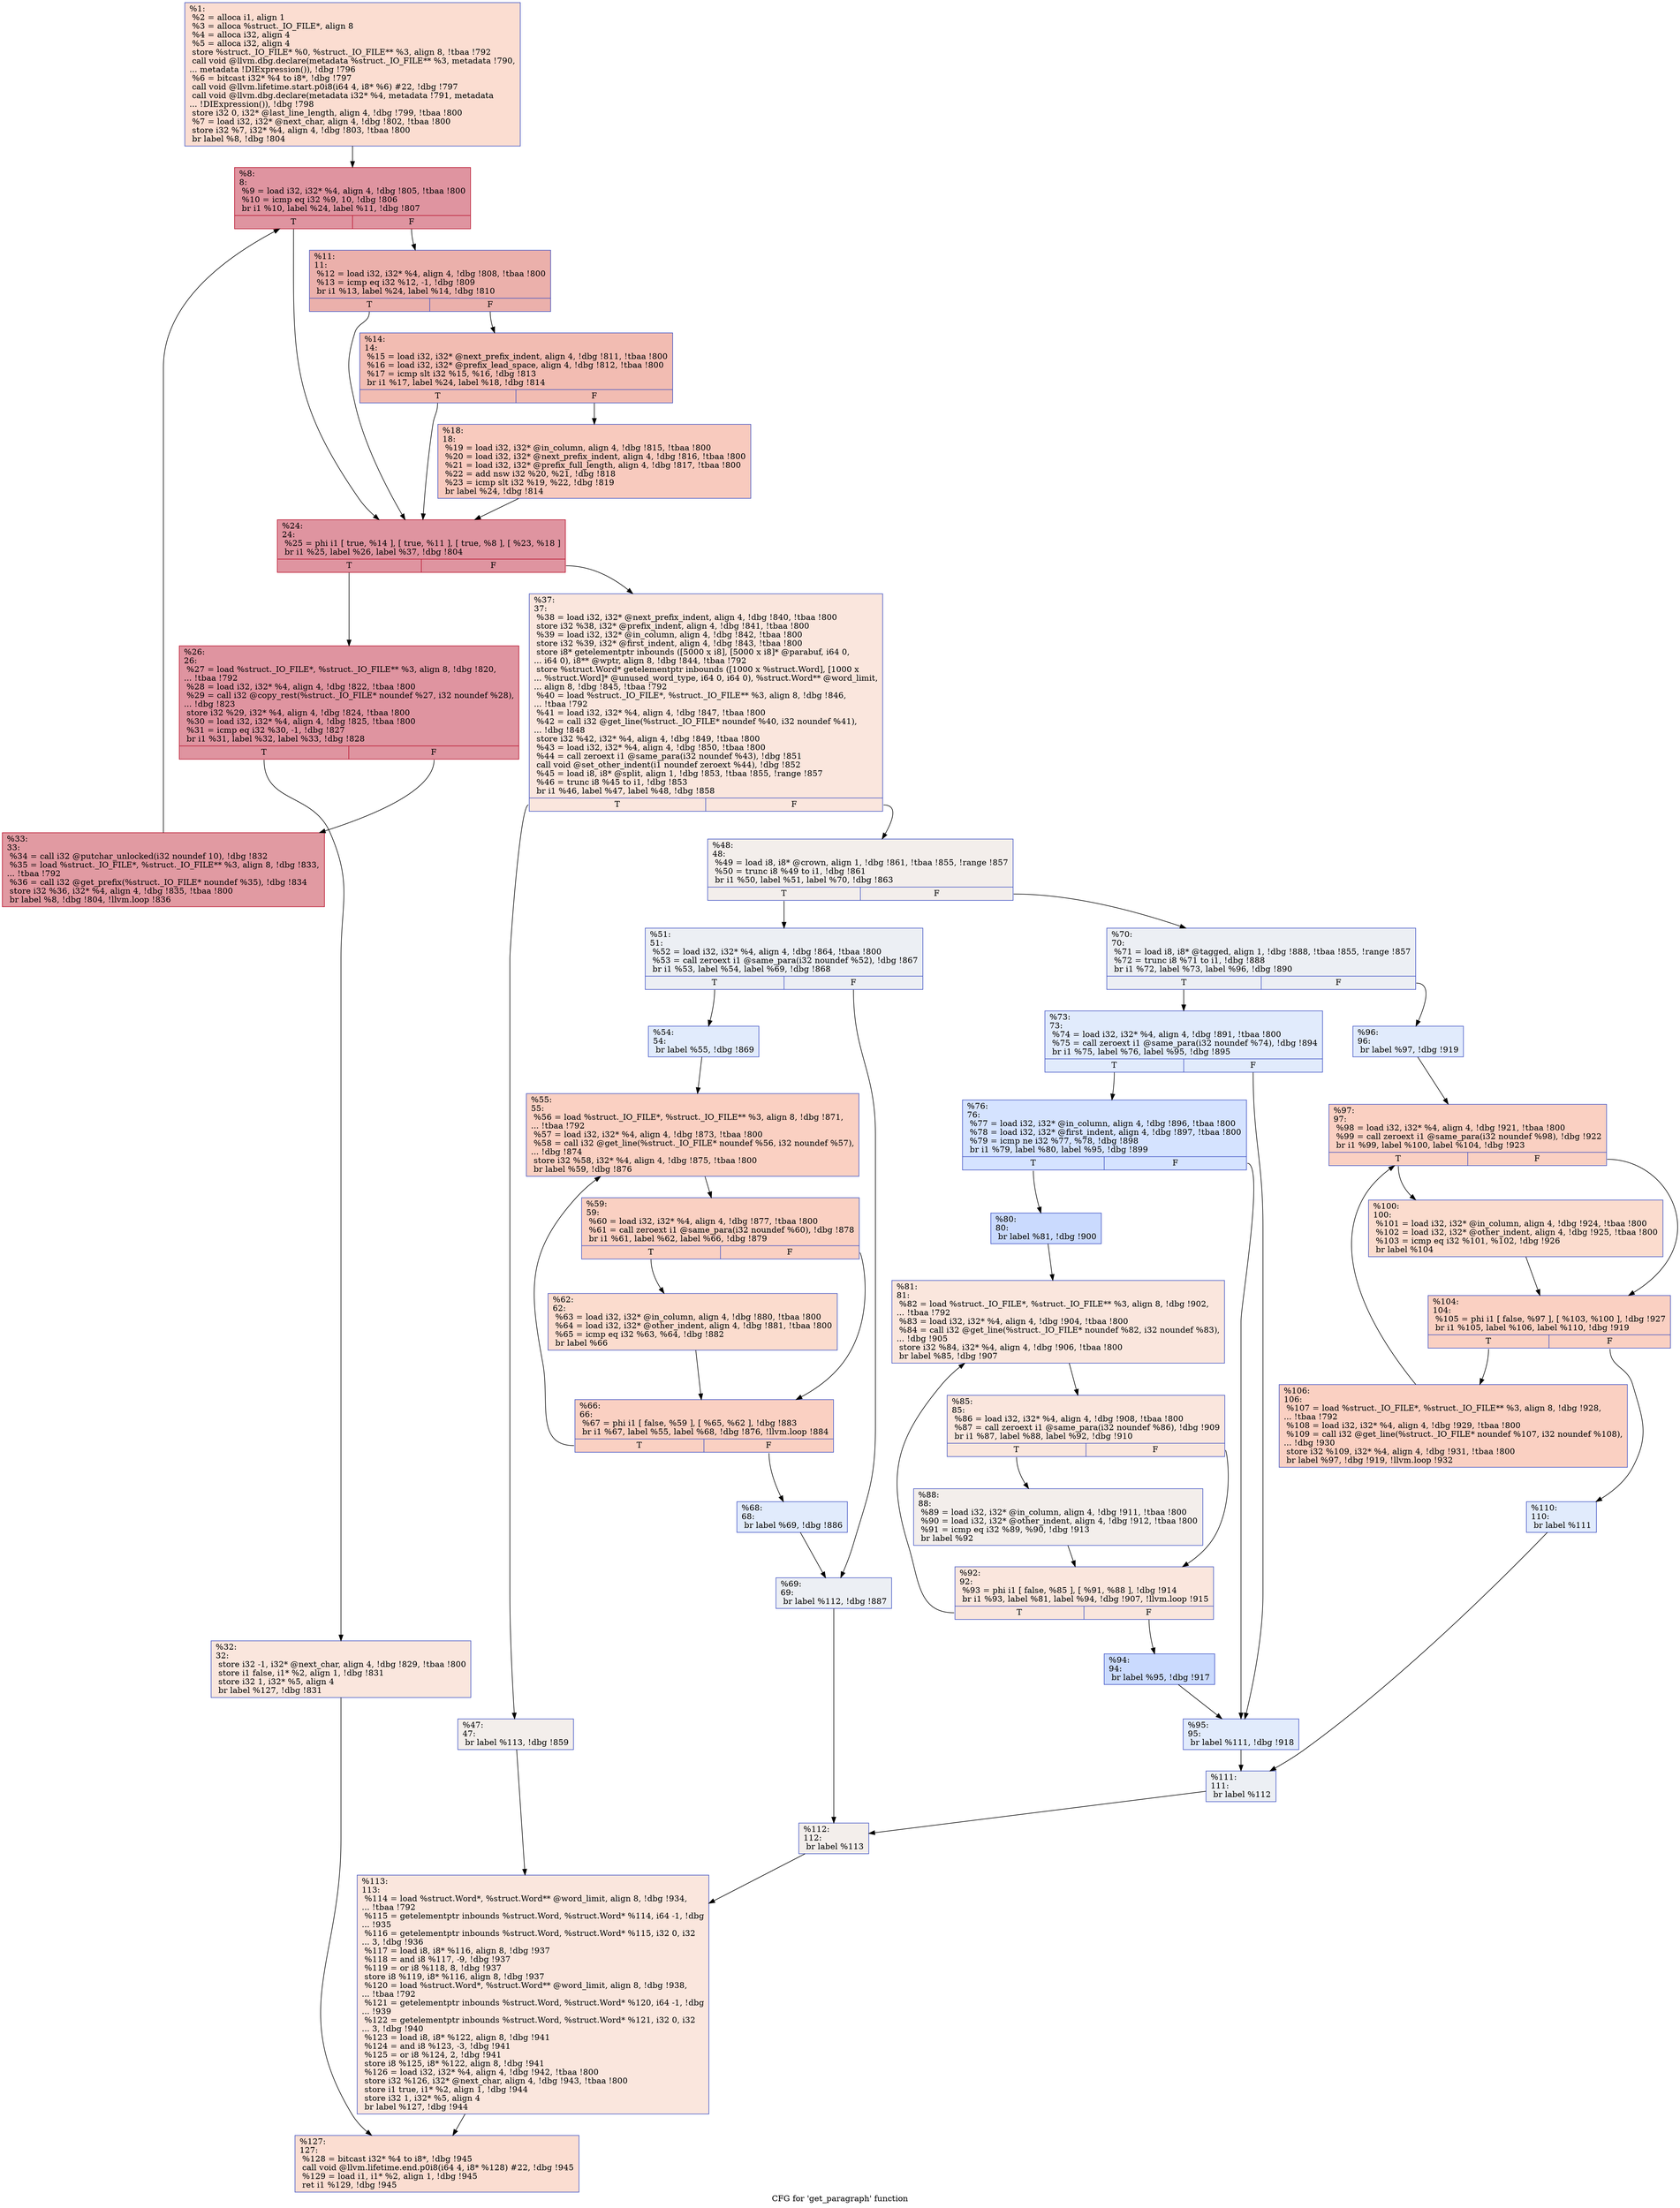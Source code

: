 digraph "CFG for 'get_paragraph' function" {
	label="CFG for 'get_paragraph' function";

	Node0xc53b70 [shape=record,color="#3d50c3ff", style=filled, fillcolor="#f7b39670",label="{%1:\l  %2 = alloca i1, align 1\l  %3 = alloca %struct._IO_FILE*, align 8\l  %4 = alloca i32, align 4\l  %5 = alloca i32, align 4\l  store %struct._IO_FILE* %0, %struct._IO_FILE** %3, align 8, !tbaa !792\l  call void @llvm.dbg.declare(metadata %struct._IO_FILE** %3, metadata !790,\l... metadata !DIExpression()), !dbg !796\l  %6 = bitcast i32* %4 to i8*, !dbg !797\l  call void @llvm.lifetime.start.p0i8(i64 4, i8* %6) #22, !dbg !797\l  call void @llvm.dbg.declare(metadata i32* %4, metadata !791, metadata\l... !DIExpression()), !dbg !798\l  store i32 0, i32* @last_line_length, align 4, !dbg !799, !tbaa !800\l  %7 = load i32, i32* @next_char, align 4, !dbg !802, !tbaa !800\l  store i32 %7, i32* %4, align 4, !dbg !803, !tbaa !800\l  br label %8, !dbg !804\l}"];
	Node0xc53b70 -> Node0xc53d10;
	Node0xc53d10 [shape=record,color="#b70d28ff", style=filled, fillcolor="#b70d2870",label="{%8:\l8:                                                \l  %9 = load i32, i32* %4, align 4, !dbg !805, !tbaa !800\l  %10 = icmp eq i32 %9, 10, !dbg !806\l  br i1 %10, label %24, label %11, !dbg !807\l|{<s0>T|<s1>F}}"];
	Node0xc53d10:s0 -> Node0xc53e50;
	Node0xc53d10:s1 -> Node0xc53d60;
	Node0xc53d60 [shape=record,color="#3d50c3ff", style=filled, fillcolor="#d24b4070",label="{%11:\l11:                                               \l  %12 = load i32, i32* %4, align 4, !dbg !808, !tbaa !800\l  %13 = icmp eq i32 %12, -1, !dbg !809\l  br i1 %13, label %24, label %14, !dbg !810\l|{<s0>T|<s1>F}}"];
	Node0xc53d60:s0 -> Node0xc53e50;
	Node0xc53d60:s1 -> Node0xc53db0;
	Node0xc53db0 [shape=record,color="#3d50c3ff", style=filled, fillcolor="#e1675170",label="{%14:\l14:                                               \l  %15 = load i32, i32* @next_prefix_indent, align 4, !dbg !811, !tbaa !800\l  %16 = load i32, i32* @prefix_lead_space, align 4, !dbg !812, !tbaa !800\l  %17 = icmp slt i32 %15, %16, !dbg !813\l  br i1 %17, label %24, label %18, !dbg !814\l|{<s0>T|<s1>F}}"];
	Node0xc53db0:s0 -> Node0xc53e50;
	Node0xc53db0:s1 -> Node0xc53e00;
	Node0xc53e00 [shape=record,color="#3d50c3ff", style=filled, fillcolor="#ef886b70",label="{%18:\l18:                                               \l  %19 = load i32, i32* @in_column, align 4, !dbg !815, !tbaa !800\l  %20 = load i32, i32* @next_prefix_indent, align 4, !dbg !816, !tbaa !800\l  %21 = load i32, i32* @prefix_full_length, align 4, !dbg !817, !tbaa !800\l  %22 = add nsw i32 %20, %21, !dbg !818\l  %23 = icmp slt i32 %19, %22, !dbg !819\l  br label %24, !dbg !814\l}"];
	Node0xc53e00 -> Node0xc53e50;
	Node0xc53e50 [shape=record,color="#b70d28ff", style=filled, fillcolor="#b70d2870",label="{%24:\l24:                                               \l  %25 = phi i1 [ true, %14 ], [ true, %11 ], [ true, %8 ], [ %23, %18 ]\l  br i1 %25, label %26, label %37, !dbg !804\l|{<s0>T|<s1>F}}"];
	Node0xc53e50:s0 -> Node0xc53ea0;
	Node0xc53e50:s1 -> Node0xc53f90;
	Node0xc53ea0 [shape=record,color="#b70d28ff", style=filled, fillcolor="#b70d2870",label="{%26:\l26:                                               \l  %27 = load %struct._IO_FILE*, %struct._IO_FILE** %3, align 8, !dbg !820,\l... !tbaa !792\l  %28 = load i32, i32* %4, align 4, !dbg !822, !tbaa !800\l  %29 = call i32 @copy_rest(%struct._IO_FILE* noundef %27, i32 noundef %28),\l... !dbg !823\l  store i32 %29, i32* %4, align 4, !dbg !824, !tbaa !800\l  %30 = load i32, i32* %4, align 4, !dbg !825, !tbaa !800\l  %31 = icmp eq i32 %30, -1, !dbg !827\l  br i1 %31, label %32, label %33, !dbg !828\l|{<s0>T|<s1>F}}"];
	Node0xc53ea0:s0 -> Node0xc53ef0;
	Node0xc53ea0:s1 -> Node0xc53f40;
	Node0xc53ef0 [shape=record,color="#3d50c3ff", style=filled, fillcolor="#f3c7b170",label="{%32:\l32:                                               \l  store i32 -1, i32* @next_char, align 4, !dbg !829, !tbaa !800\l  store i1 false, i1* %2, align 1, !dbg !831\l  store i32 1, i32* %5, align 4\l  br label %127, !dbg !831\l}"];
	Node0xc53ef0 -> Node0xc548f0;
	Node0xc53f40 [shape=record,color="#b70d28ff", style=filled, fillcolor="#bb1b2c70",label="{%33:\l33:                                               \l  %34 = call i32 @putchar_unlocked(i32 noundef 10), !dbg !832\l  %35 = load %struct._IO_FILE*, %struct._IO_FILE** %3, align 8, !dbg !833,\l... !tbaa !792\l  %36 = call i32 @get_prefix(%struct._IO_FILE* noundef %35), !dbg !834\l  store i32 %36, i32* %4, align 4, !dbg !835, !tbaa !800\l  br label %8, !dbg !804, !llvm.loop !836\l}"];
	Node0xc53f40 -> Node0xc53d10;
	Node0xc53f90 [shape=record,color="#3d50c3ff", style=filled, fillcolor="#f3c7b170",label="{%37:\l37:                                               \l  %38 = load i32, i32* @next_prefix_indent, align 4, !dbg !840, !tbaa !800\l  store i32 %38, i32* @prefix_indent, align 4, !dbg !841, !tbaa !800\l  %39 = load i32, i32* @in_column, align 4, !dbg !842, !tbaa !800\l  store i32 %39, i32* @first_indent, align 4, !dbg !843, !tbaa !800\l  store i8* getelementptr inbounds ([5000 x i8], [5000 x i8]* @parabuf, i64 0,\l... i64 0), i8** @wptr, align 8, !dbg !844, !tbaa !792\l  store %struct.Word* getelementptr inbounds ([1000 x %struct.Word], [1000 x\l... %struct.Word]* @unused_word_type, i64 0, i64 0), %struct.Word** @word_limit,\l... align 8, !dbg !845, !tbaa !792\l  %40 = load %struct._IO_FILE*, %struct._IO_FILE** %3, align 8, !dbg !846,\l... !tbaa !792\l  %41 = load i32, i32* %4, align 4, !dbg !847, !tbaa !800\l  %42 = call i32 @get_line(%struct._IO_FILE* noundef %40, i32 noundef %41),\l... !dbg !848\l  store i32 %42, i32* %4, align 4, !dbg !849, !tbaa !800\l  %43 = load i32, i32* %4, align 4, !dbg !850, !tbaa !800\l  %44 = call zeroext i1 @same_para(i32 noundef %43), !dbg !851\l  call void @set_other_indent(i1 noundef zeroext %44), !dbg !852\l  %45 = load i8, i8* @split, align 1, !dbg !853, !tbaa !855, !range !857\l  %46 = trunc i8 %45 to i1, !dbg !853\l  br i1 %46, label %47, label %48, !dbg !858\l|{<s0>T|<s1>F}}"];
	Node0xc53f90:s0 -> Node0xc53fe0;
	Node0xc53f90:s1 -> Node0xc54030;
	Node0xc53fe0 [shape=record,color="#3d50c3ff", style=filled, fillcolor="#e5d8d170",label="{%47:\l47:                                               \l  br label %113, !dbg !859\l}"];
	Node0xc53fe0 -> Node0xc548a0;
	Node0xc54030 [shape=record,color="#3d50c3ff", style=filled, fillcolor="#e5d8d170",label="{%48:\l48:                                               \l  %49 = load i8, i8* @crown, align 1, !dbg !861, !tbaa !855, !range !857\l  %50 = trunc i8 %49 to i1, !dbg !861\l  br i1 %50, label %51, label %70, !dbg !863\l|{<s0>T|<s1>F}}"];
	Node0xc54030:s0 -> Node0xc54080;
	Node0xc54030:s1 -> Node0xc54300;
	Node0xc54080 [shape=record,color="#3d50c3ff", style=filled, fillcolor="#d4dbe670",label="{%51:\l51:                                               \l  %52 = load i32, i32* %4, align 4, !dbg !864, !tbaa !800\l  %53 = call zeroext i1 @same_para(i32 noundef %52), !dbg !867\l  br i1 %53, label %54, label %69, !dbg !868\l|{<s0>T|<s1>F}}"];
	Node0xc54080:s0 -> Node0xc540d0;
	Node0xc54080:s1 -> Node0xc542b0;
	Node0xc540d0 [shape=record,color="#3d50c3ff", style=filled, fillcolor="#bbd1f870",label="{%54:\l54:                                               \l  br label %55, !dbg !869\l}"];
	Node0xc540d0 -> Node0xc54120;
	Node0xc54120 [shape=record,color="#3d50c3ff", style=filled, fillcolor="#f3947570",label="{%55:\l55:                                               \l  %56 = load %struct._IO_FILE*, %struct._IO_FILE** %3, align 8, !dbg !871,\l... !tbaa !792\l  %57 = load i32, i32* %4, align 4, !dbg !873, !tbaa !800\l  %58 = call i32 @get_line(%struct._IO_FILE* noundef %56, i32 noundef %57),\l... !dbg !874\l  store i32 %58, i32* %4, align 4, !dbg !875, !tbaa !800\l  br label %59, !dbg !876\l}"];
	Node0xc54120 -> Node0xc54170;
	Node0xc54170 [shape=record,color="#3d50c3ff", style=filled, fillcolor="#f3947570",label="{%59:\l59:                                               \l  %60 = load i32, i32* %4, align 4, !dbg !877, !tbaa !800\l  %61 = call zeroext i1 @same_para(i32 noundef %60), !dbg !878\l  br i1 %61, label %62, label %66, !dbg !879\l|{<s0>T|<s1>F}}"];
	Node0xc54170:s0 -> Node0xc541c0;
	Node0xc54170:s1 -> Node0xc54210;
	Node0xc541c0 [shape=record,color="#3d50c3ff", style=filled, fillcolor="#f7af9170",label="{%62:\l62:                                               \l  %63 = load i32, i32* @in_column, align 4, !dbg !880, !tbaa !800\l  %64 = load i32, i32* @other_indent, align 4, !dbg !881, !tbaa !800\l  %65 = icmp eq i32 %63, %64, !dbg !882\l  br label %66\l}"];
	Node0xc541c0 -> Node0xc54210;
	Node0xc54210 [shape=record,color="#3d50c3ff", style=filled, fillcolor="#f3947570",label="{%66:\l66:                                               \l  %67 = phi i1 [ false, %59 ], [ %65, %62 ], !dbg !883\l  br i1 %67, label %55, label %68, !dbg !876, !llvm.loop !884\l|{<s0>T|<s1>F}}"];
	Node0xc54210:s0 -> Node0xc54120;
	Node0xc54210:s1 -> Node0xc54260;
	Node0xc54260 [shape=record,color="#3d50c3ff", style=filled, fillcolor="#bbd1f870",label="{%68:\l68:                                               \l  br label %69, !dbg !886\l}"];
	Node0xc54260 -> Node0xc542b0;
	Node0xc542b0 [shape=record,color="#3d50c3ff", style=filled, fillcolor="#d4dbe670",label="{%69:\l69:                                               \l  br label %112, !dbg !887\l}"];
	Node0xc542b0 -> Node0xc54850;
	Node0xc54300 [shape=record,color="#3d50c3ff", style=filled, fillcolor="#d4dbe670",label="{%70:\l70:                                               \l  %71 = load i8, i8* @tagged, align 1, !dbg !888, !tbaa !855, !range !857\l  %72 = trunc i8 %71 to i1, !dbg !888\l  br i1 %72, label %73, label %96, !dbg !890\l|{<s0>T|<s1>F}}"];
	Node0xc54300:s0 -> Node0xc54350;
	Node0xc54300:s1 -> Node0xc54620;
	Node0xc54350 [shape=record,color="#3d50c3ff", style=filled, fillcolor="#bbd1f870",label="{%73:\l73:                                               \l  %74 = load i32, i32* %4, align 4, !dbg !891, !tbaa !800\l  %75 = call zeroext i1 @same_para(i32 noundef %74), !dbg !894\l  br i1 %75, label %76, label %95, !dbg !895\l|{<s0>T|<s1>F}}"];
	Node0xc54350:s0 -> Node0xc543a0;
	Node0xc54350:s1 -> Node0xc545d0;
	Node0xc543a0 [shape=record,color="#3d50c3ff", style=filled, fillcolor="#a1c0ff70",label="{%76:\l76:                                               \l  %77 = load i32, i32* @in_column, align 4, !dbg !896, !tbaa !800\l  %78 = load i32, i32* @first_indent, align 4, !dbg !897, !tbaa !800\l  %79 = icmp ne i32 %77, %78, !dbg !898\l  br i1 %79, label %80, label %95, !dbg !899\l|{<s0>T|<s1>F}}"];
	Node0xc543a0:s0 -> Node0xc543f0;
	Node0xc543a0:s1 -> Node0xc545d0;
	Node0xc543f0 [shape=record,color="#3d50c3ff", style=filled, fillcolor="#88abfd70",label="{%80:\l80:                                               \l  br label %81, !dbg !900\l}"];
	Node0xc543f0 -> Node0xc54440;
	Node0xc54440 [shape=record,color="#3d50c3ff", style=filled, fillcolor="#f3c7b170",label="{%81:\l81:                                               \l  %82 = load %struct._IO_FILE*, %struct._IO_FILE** %3, align 8, !dbg !902,\l... !tbaa !792\l  %83 = load i32, i32* %4, align 4, !dbg !904, !tbaa !800\l  %84 = call i32 @get_line(%struct._IO_FILE* noundef %82, i32 noundef %83),\l... !dbg !905\l  store i32 %84, i32* %4, align 4, !dbg !906, !tbaa !800\l  br label %85, !dbg !907\l}"];
	Node0xc54440 -> Node0xc54490;
	Node0xc54490 [shape=record,color="#3d50c3ff", style=filled, fillcolor="#f3c7b170",label="{%85:\l85:                                               \l  %86 = load i32, i32* %4, align 4, !dbg !908, !tbaa !800\l  %87 = call zeroext i1 @same_para(i32 noundef %86), !dbg !909\l  br i1 %87, label %88, label %92, !dbg !910\l|{<s0>T|<s1>F}}"];
	Node0xc54490:s0 -> Node0xc544e0;
	Node0xc54490:s1 -> Node0xc54530;
	Node0xc544e0 [shape=record,color="#3d50c3ff", style=filled, fillcolor="#e5d8d170",label="{%88:\l88:                                               \l  %89 = load i32, i32* @in_column, align 4, !dbg !911, !tbaa !800\l  %90 = load i32, i32* @other_indent, align 4, !dbg !912, !tbaa !800\l  %91 = icmp eq i32 %89, %90, !dbg !913\l  br label %92\l}"];
	Node0xc544e0 -> Node0xc54530;
	Node0xc54530 [shape=record,color="#3d50c3ff", style=filled, fillcolor="#f3c7b170",label="{%92:\l92:                                               \l  %93 = phi i1 [ false, %85 ], [ %91, %88 ], !dbg !914\l  br i1 %93, label %81, label %94, !dbg !907, !llvm.loop !915\l|{<s0>T|<s1>F}}"];
	Node0xc54530:s0 -> Node0xc54440;
	Node0xc54530:s1 -> Node0xc54580;
	Node0xc54580 [shape=record,color="#3d50c3ff", style=filled, fillcolor="#88abfd70",label="{%94:\l94:                                               \l  br label %95, !dbg !917\l}"];
	Node0xc54580 -> Node0xc545d0;
	Node0xc545d0 [shape=record,color="#3d50c3ff", style=filled, fillcolor="#bbd1f870",label="{%95:\l95:                                               \l  br label %111, !dbg !918\l}"];
	Node0xc545d0 -> Node0xc54800;
	Node0xc54620 [shape=record,color="#3d50c3ff", style=filled, fillcolor="#bbd1f870",label="{%96:\l96:                                               \l  br label %97, !dbg !919\l}"];
	Node0xc54620 -> Node0xc54670;
	Node0xc54670 [shape=record,color="#3d50c3ff", style=filled, fillcolor="#f3947570",label="{%97:\l97:                                               \l  %98 = load i32, i32* %4, align 4, !dbg !921, !tbaa !800\l  %99 = call zeroext i1 @same_para(i32 noundef %98), !dbg !922\l  br i1 %99, label %100, label %104, !dbg !923\l|{<s0>T|<s1>F}}"];
	Node0xc54670:s0 -> Node0xc546c0;
	Node0xc54670:s1 -> Node0xc54710;
	Node0xc546c0 [shape=record,color="#3d50c3ff", style=filled, fillcolor="#f7af9170",label="{%100:\l100:                                              \l  %101 = load i32, i32* @in_column, align 4, !dbg !924, !tbaa !800\l  %102 = load i32, i32* @other_indent, align 4, !dbg !925, !tbaa !800\l  %103 = icmp eq i32 %101, %102, !dbg !926\l  br label %104\l}"];
	Node0xc546c0 -> Node0xc54710;
	Node0xc54710 [shape=record,color="#3d50c3ff", style=filled, fillcolor="#f3947570",label="{%104:\l104:                                              \l  %105 = phi i1 [ false, %97 ], [ %103, %100 ], !dbg !927\l  br i1 %105, label %106, label %110, !dbg !919\l|{<s0>T|<s1>F}}"];
	Node0xc54710:s0 -> Node0xc54760;
	Node0xc54710:s1 -> Node0xc547b0;
	Node0xc54760 [shape=record,color="#3d50c3ff", style=filled, fillcolor="#f3947570",label="{%106:\l106:                                              \l  %107 = load %struct._IO_FILE*, %struct._IO_FILE** %3, align 8, !dbg !928,\l... !tbaa !792\l  %108 = load i32, i32* %4, align 4, !dbg !929, !tbaa !800\l  %109 = call i32 @get_line(%struct._IO_FILE* noundef %107, i32 noundef %108),\l... !dbg !930\l  store i32 %109, i32* %4, align 4, !dbg !931, !tbaa !800\l  br label %97, !dbg !919, !llvm.loop !932\l}"];
	Node0xc54760 -> Node0xc54670;
	Node0xc547b0 [shape=record,color="#3d50c3ff", style=filled, fillcolor="#bbd1f870",label="{%110:\l110:                                              \l  br label %111\l}"];
	Node0xc547b0 -> Node0xc54800;
	Node0xc54800 [shape=record,color="#3d50c3ff", style=filled, fillcolor="#d4dbe670",label="{%111:\l111:                                              \l  br label %112\l}"];
	Node0xc54800 -> Node0xc54850;
	Node0xc54850 [shape=record,color="#3d50c3ff", style=filled, fillcolor="#e5d8d170",label="{%112:\l112:                                              \l  br label %113\l}"];
	Node0xc54850 -> Node0xc548a0;
	Node0xc548a0 [shape=record,color="#3d50c3ff", style=filled, fillcolor="#f3c7b170",label="{%113:\l113:                                              \l  %114 = load %struct.Word*, %struct.Word** @word_limit, align 8, !dbg !934,\l... !tbaa !792\l  %115 = getelementptr inbounds %struct.Word, %struct.Word* %114, i64 -1, !dbg\l... !935\l  %116 = getelementptr inbounds %struct.Word, %struct.Word* %115, i32 0, i32\l... 3, !dbg !936\l  %117 = load i8, i8* %116, align 8, !dbg !937\l  %118 = and i8 %117, -9, !dbg !937\l  %119 = or i8 %118, 8, !dbg !937\l  store i8 %119, i8* %116, align 8, !dbg !937\l  %120 = load %struct.Word*, %struct.Word** @word_limit, align 8, !dbg !938,\l... !tbaa !792\l  %121 = getelementptr inbounds %struct.Word, %struct.Word* %120, i64 -1, !dbg\l... !939\l  %122 = getelementptr inbounds %struct.Word, %struct.Word* %121, i32 0, i32\l... 3, !dbg !940\l  %123 = load i8, i8* %122, align 8, !dbg !941\l  %124 = and i8 %123, -3, !dbg !941\l  %125 = or i8 %124, 2, !dbg !941\l  store i8 %125, i8* %122, align 8, !dbg !941\l  %126 = load i32, i32* %4, align 4, !dbg !942, !tbaa !800\l  store i32 %126, i32* @next_char, align 4, !dbg !943, !tbaa !800\l  store i1 true, i1* %2, align 1, !dbg !944\l  store i32 1, i32* %5, align 4\l  br label %127, !dbg !944\l}"];
	Node0xc548a0 -> Node0xc548f0;
	Node0xc548f0 [shape=record,color="#3d50c3ff", style=filled, fillcolor="#f7b39670",label="{%127:\l127:                                              \l  %128 = bitcast i32* %4 to i8*, !dbg !945\l  call void @llvm.lifetime.end.p0i8(i64 4, i8* %128) #22, !dbg !945\l  %129 = load i1, i1* %2, align 1, !dbg !945\l  ret i1 %129, !dbg !945\l}"];
}
